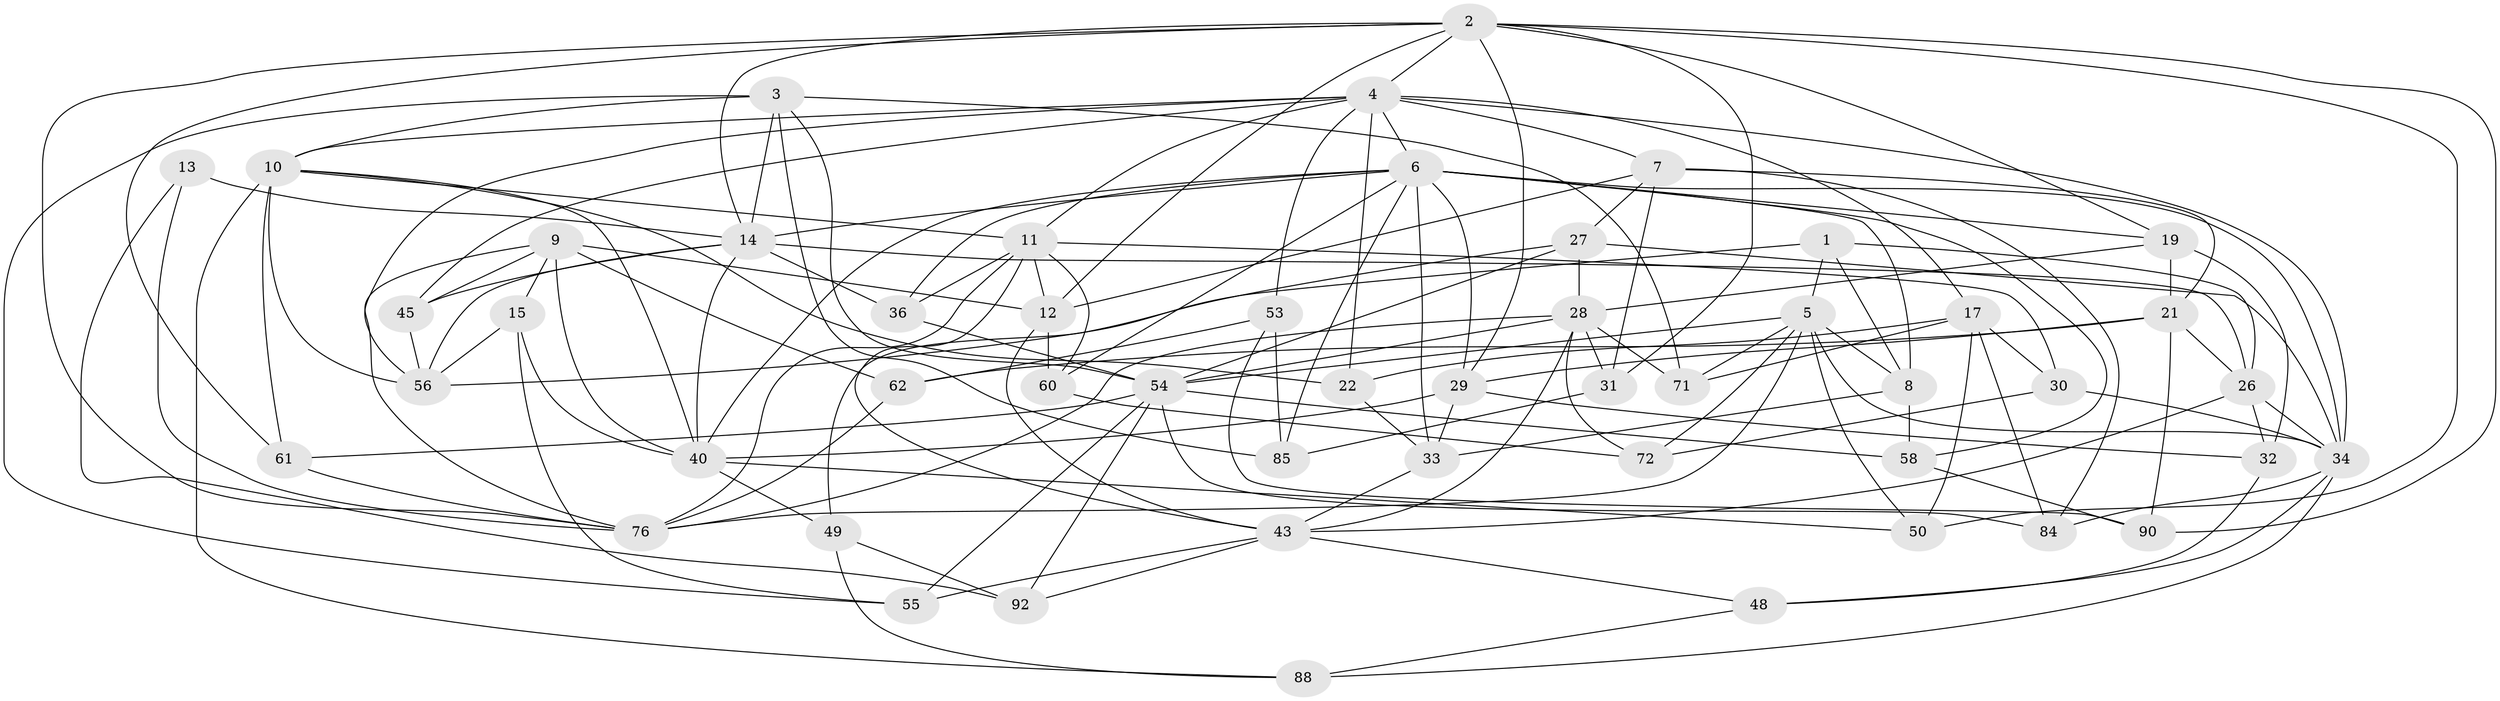 // original degree distribution, {4: 1.0}
// Generated by graph-tools (version 1.1) at 2025/16/03/09/25 04:16:21]
// undirected, 51 vertices, 145 edges
graph export_dot {
graph [start="1"]
  node [color=gray90,style=filled];
  1;
  2 [super="+16"];
  3 [super="+95"];
  4 [super="+52+20+69"];
  5 [super="+89+57"];
  6 [super="+23+18+24"];
  7 [super="+46"];
  8 [super="+51"];
  9 [super="+63"];
  10 [super="+35"];
  11 [super="+66+44"];
  12 [super="+79"];
  13;
  14 [super="+41+82+99"];
  15;
  17 [super="+25"];
  19 [super="+37"];
  21 [super="+39"];
  22;
  26 [super="+64"];
  27 [super="+96"];
  28 [super="+47+73"];
  29 [super="+70"];
  30;
  31;
  32;
  33 [super="+38"];
  34 [super="+42+91"];
  36;
  40 [super="+86"];
  43 [super="+74"];
  45;
  48;
  49;
  50;
  53;
  54 [super="+81+68"];
  55;
  56 [super="+87"];
  58;
  60;
  61;
  62;
  71;
  72;
  76 [super="+94"];
  84;
  85;
  88;
  90;
  92;
  1 -- 26;
  1 -- 56;
  1 -- 8;
  1 -- 5;
  2 -- 90;
  2 -- 14;
  2 -- 12;
  2 -- 76;
  2 -- 50;
  2 -- 19;
  2 -- 29;
  2 -- 61;
  2 -- 31;
  2 -- 4;
  3 -- 55;
  3 -- 85;
  3 -- 14;
  3 -- 71;
  3 -- 10;
  3 -- 54;
  4 -- 53;
  4 -- 56;
  4 -- 10;
  4 -- 11;
  4 -- 17;
  4 -- 34;
  4 -- 22;
  4 -- 6 [weight=2];
  4 -- 7;
  4 -- 45;
  5 -- 71;
  5 -- 76;
  5 -- 72;
  5 -- 50;
  5 -- 34;
  5 -- 8;
  5 -- 54;
  6 -- 19 [weight=2];
  6 -- 8;
  6 -- 58;
  6 -- 60;
  6 -- 36;
  6 -- 85;
  6 -- 40;
  6 -- 33;
  6 -- 34;
  6 -- 29;
  6 -- 14;
  7 -- 31;
  7 -- 27;
  7 -- 84;
  7 -- 12;
  7 -- 21;
  8 -- 33 [weight=2];
  8 -- 58;
  9 -- 15;
  9 -- 12;
  9 -- 76;
  9 -- 45;
  9 -- 62;
  9 -- 40;
  10 -- 22;
  10 -- 61;
  10 -- 56;
  10 -- 40;
  10 -- 88;
  10 -- 11;
  11 -- 36;
  11 -- 30;
  11 -- 60;
  11 -- 12;
  11 -- 76;
  11 -- 43;
  12 -- 43;
  12 -- 60;
  13 -- 92;
  13 -- 14 [weight=2];
  13 -- 76;
  14 -- 36;
  14 -- 56;
  14 -- 45;
  14 -- 40;
  14 -- 26;
  15 -- 55;
  15 -- 40;
  15 -- 56;
  17 -- 22;
  17 -- 71;
  17 -- 50;
  17 -- 84;
  17 -- 30;
  19 -- 21;
  19 -- 32;
  19 -- 28;
  21 -- 29;
  21 -- 90;
  21 -- 62;
  21 -- 26;
  22 -- 33;
  26 -- 32;
  26 -- 34;
  26 -- 43;
  27 -- 54;
  27 -- 34 [weight=2];
  27 -- 49;
  27 -- 28;
  28 -- 71;
  28 -- 54;
  28 -- 72;
  28 -- 76;
  28 -- 31;
  28 -- 43;
  29 -- 32;
  29 -- 33;
  29 -- 40;
  30 -- 72;
  30 -- 34;
  31 -- 85;
  32 -- 48;
  33 -- 43;
  34 -- 88;
  34 -- 48;
  34 -- 84;
  36 -- 54;
  40 -- 50;
  40 -- 49;
  43 -- 48;
  43 -- 92;
  43 -- 55;
  45 -- 56;
  48 -- 88;
  49 -- 88;
  49 -- 92;
  53 -- 62;
  53 -- 90;
  53 -- 85;
  54 -- 92;
  54 -- 84;
  54 -- 55;
  54 -- 58;
  54 -- 61;
  58 -- 90;
  60 -- 72;
  61 -- 76;
  62 -- 76;
}
